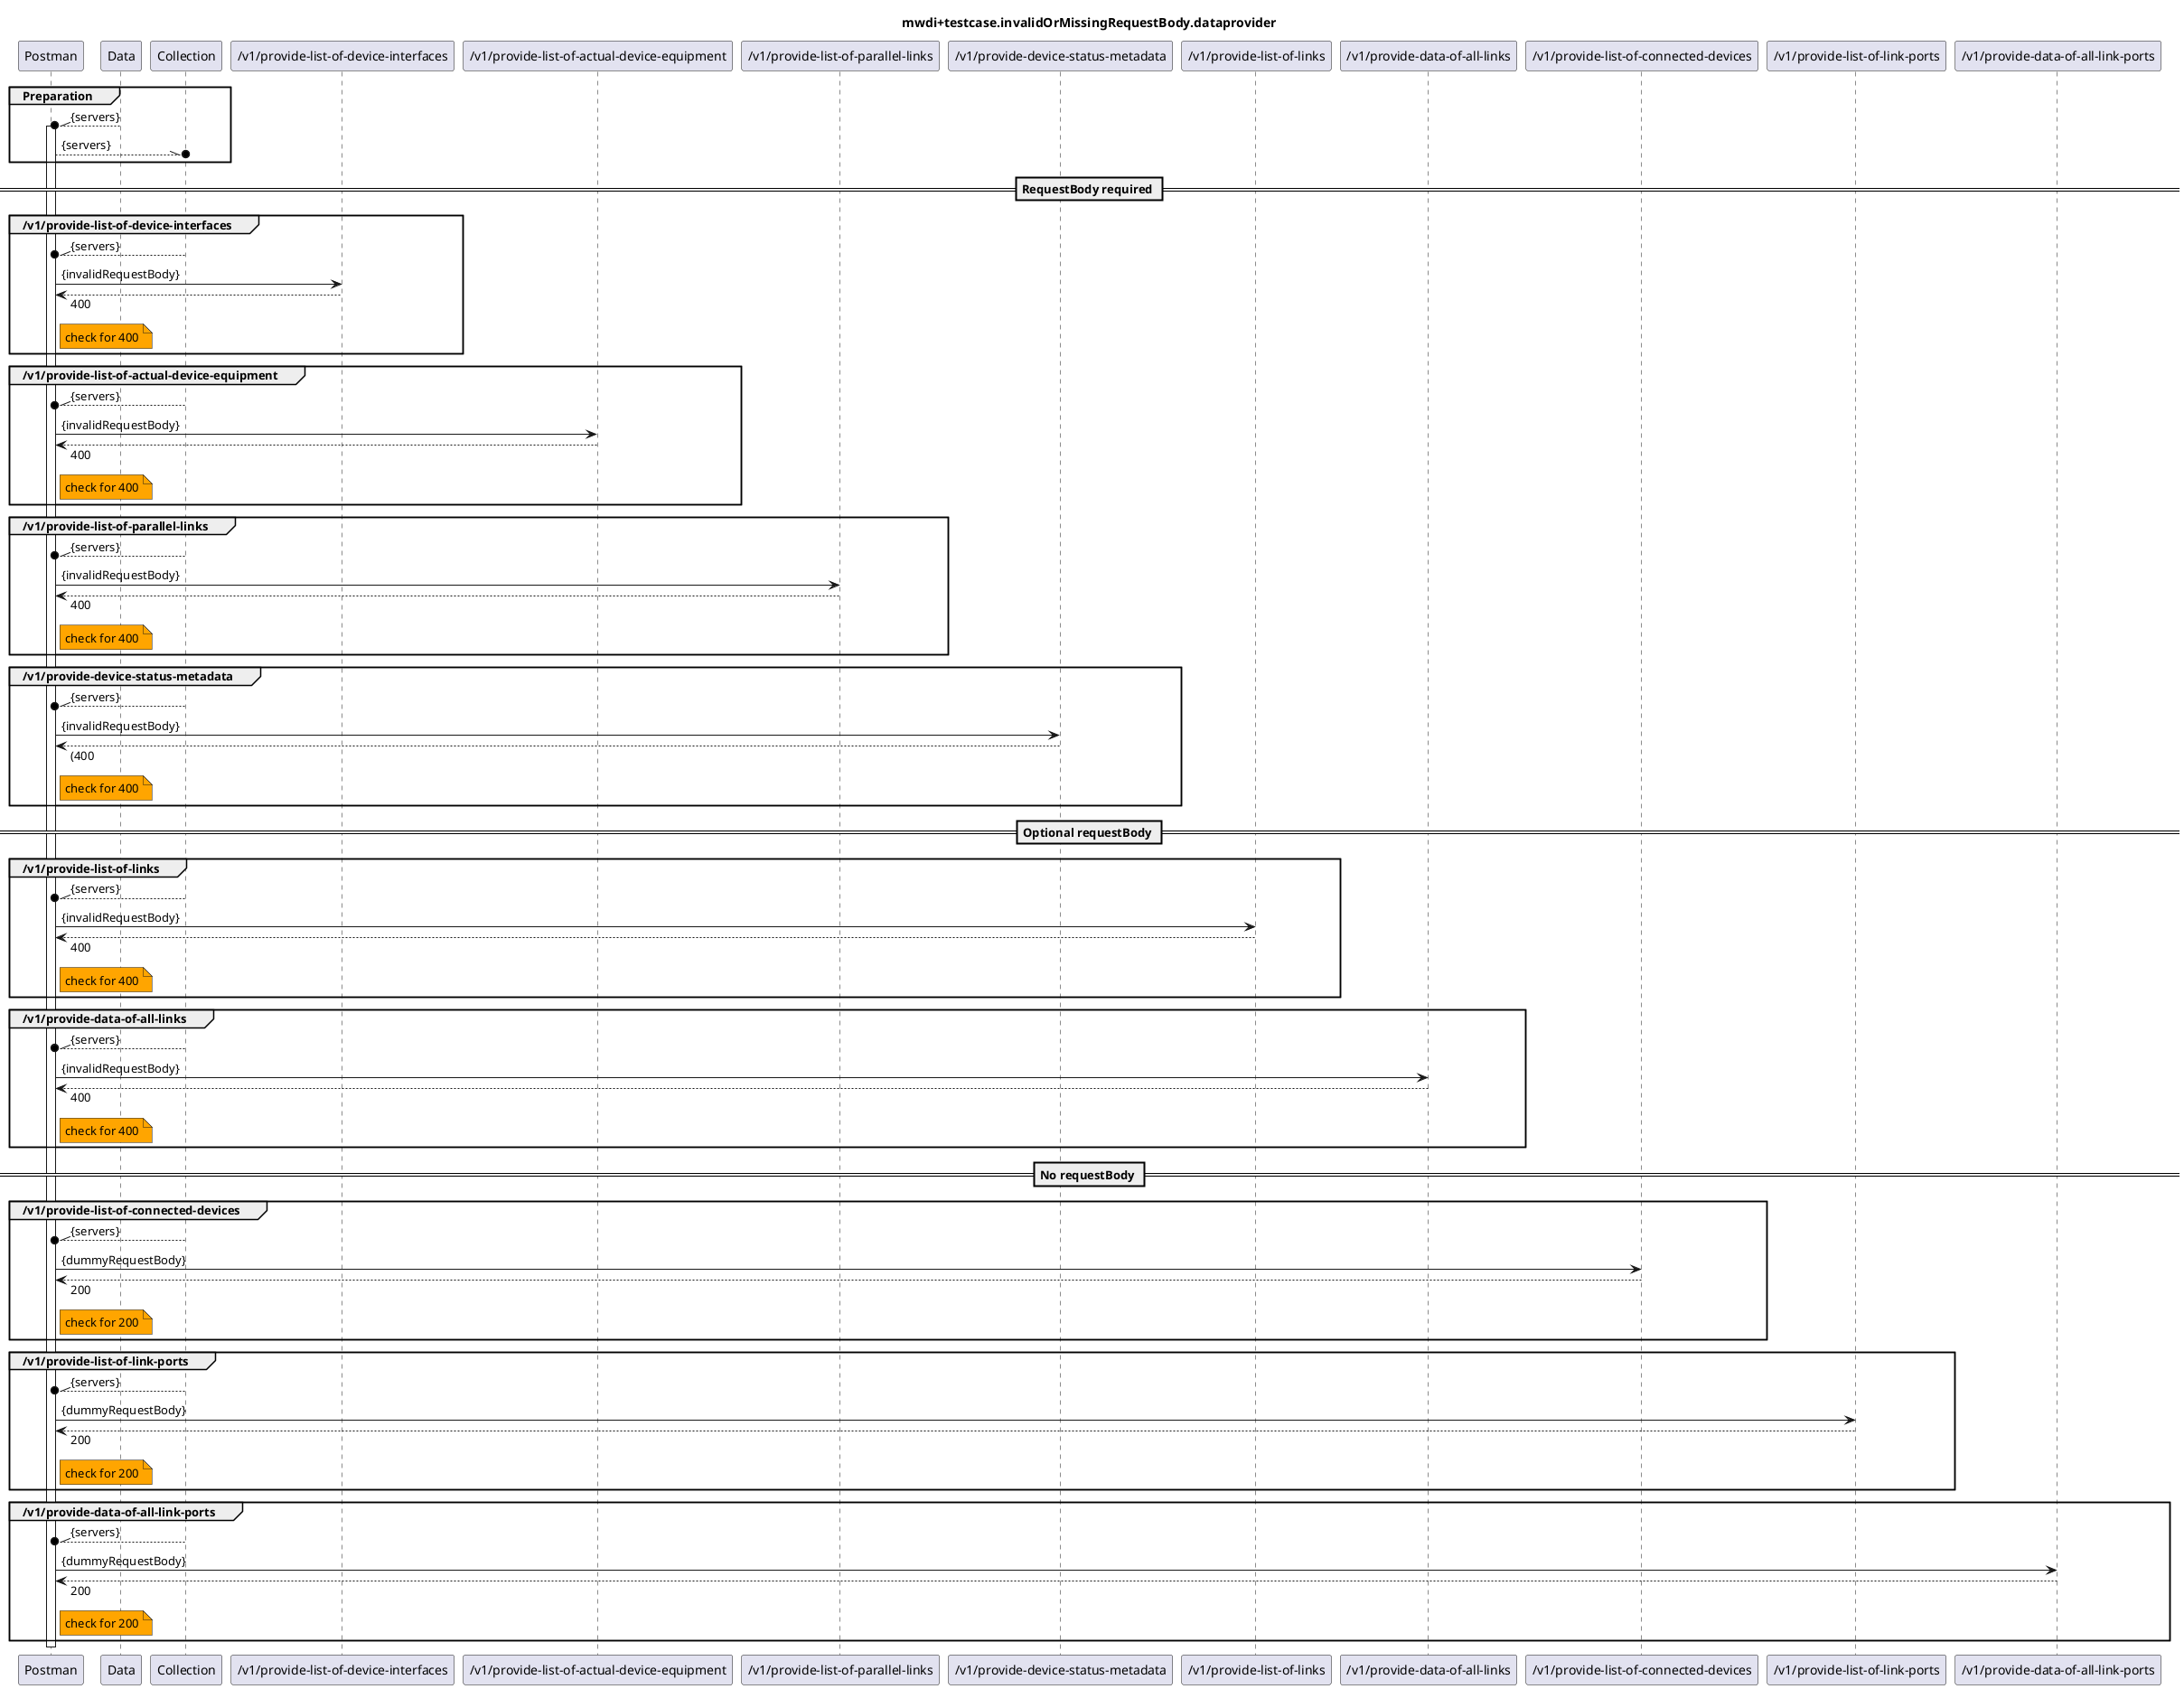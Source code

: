 @startuml mwdi+diagram.invalidOrMissingRequestBody.dataprovider
skinparam responseMessageBelowArrow true

title
mwdi+testcase.invalidOrMissingRequestBody.dataprovider
end title

participant "Postman" as Postman
participant "Data" as Data
participant "Collection" as Collection

'requestBody required
participant "/v1/provide-list-of-device-interfaces" as PLODI
participant "/v1/provide-list-of-actual-device-equipment" as PLOADE
participant "/v1/provide-list-of-parallel-links" as PLOPL
participant "/v1/provide-device-status-metadata" as PDSM

'optional requestBody
participant "/v1/provide-list-of-links" as PLOL
participant "/v1/provide-data-of-all-links" as PDOAL

'no requestBody
participant "/v1/provide-list-of-connected-devices" as PLOCD
participant "/v1/provide-list-of-link-ports" as PLOLP
participant "/v1/provide-data-of-all-link-ports" as PDOALP


group Preparation
  Data --\\o Postman : {servers}
  activate Postman
  Postman --\\o Collection : {servers}
end

'-------------------------------------------------------------
== RequestBody required ==
  group /v1/provide-list-of-device-interfaces
    Collection --\\o Postman : {servers}
    Postman -> PLODI : {invalidRequestBody}
    Postman <-- PLODI : 400
    note right Postman #Orange
      check for 400
    end note
  end

  group /v1/provide-list-of-actual-device-equipment
    Collection --\\o Postman : {servers}
    Postman -> PLOADE : {invalidRequestBody}
    Postman <-- PLOADE : 400
    note right Postman #Orange
      check for 400
    end note
  end

  group /v1/provide-list-of-parallel-links
    Collection --\\o Postman : {servers}
    Postman -> PLOPL : {invalidRequestBody}
    Postman <-- PLOPL : 400
    note right Postman #Orange
      check for 400
    end note
  end

  group /v1/provide-device-status-metadata
    Collection --\\o Postman : {servers}
    Postman -> PDSM : {invalidRequestBody}
    Postman <-- PDSM : (400
    note right Postman #Orange
      check for 400
    end note
  end

'-------------------------------------------------------------
== Optional requestBody == 
  group /v1/provide-list-of-links
    Collection --\\o Postman : {servers}
    Postman -> PLOL : {invalidRequestBody}
    Postman <-- PLOL : 400
    note right Postman #Orange
      check for 400
    end note
  end

  group /v1/provide-data-of-all-links
    Collection --\\o Postman : {servers}
    Postman -> PDOAL : {invalidRequestBody}
    Postman <-- PDOAL : 400
    note right Postman #Orange
      check for 400
    end note
  end


'-------------------------------------------------------------
== No requestBody == 
  group /v1/provide-list-of-connected-devices
    Collection --\\o Postman : {servers}
    Postman -> PLOCD : {dummyRequestBody}
    Postman <-- PLOCD : 200
    note right Postman #Orange
      check for 200
    end note
  end

  group /v1/provide-list-of-link-ports
    Collection --\\o Postman : {servers}
    Postman -> PLOLP : {dummyRequestBody}
    Postman <-- PLOLP : 200
    note right Postman #Orange
      check for 200
    end note
  end

  group /v1/provide-data-of-all-link-ports
    Collection --\\o Postman : {servers}
    Postman -> PDOALP : {dummyRequestBody}
    Postman <-- PDOALP : 200
    note right Postman #Orange
      check for 200
    end note
  end

deactivate Postman

@enduml
